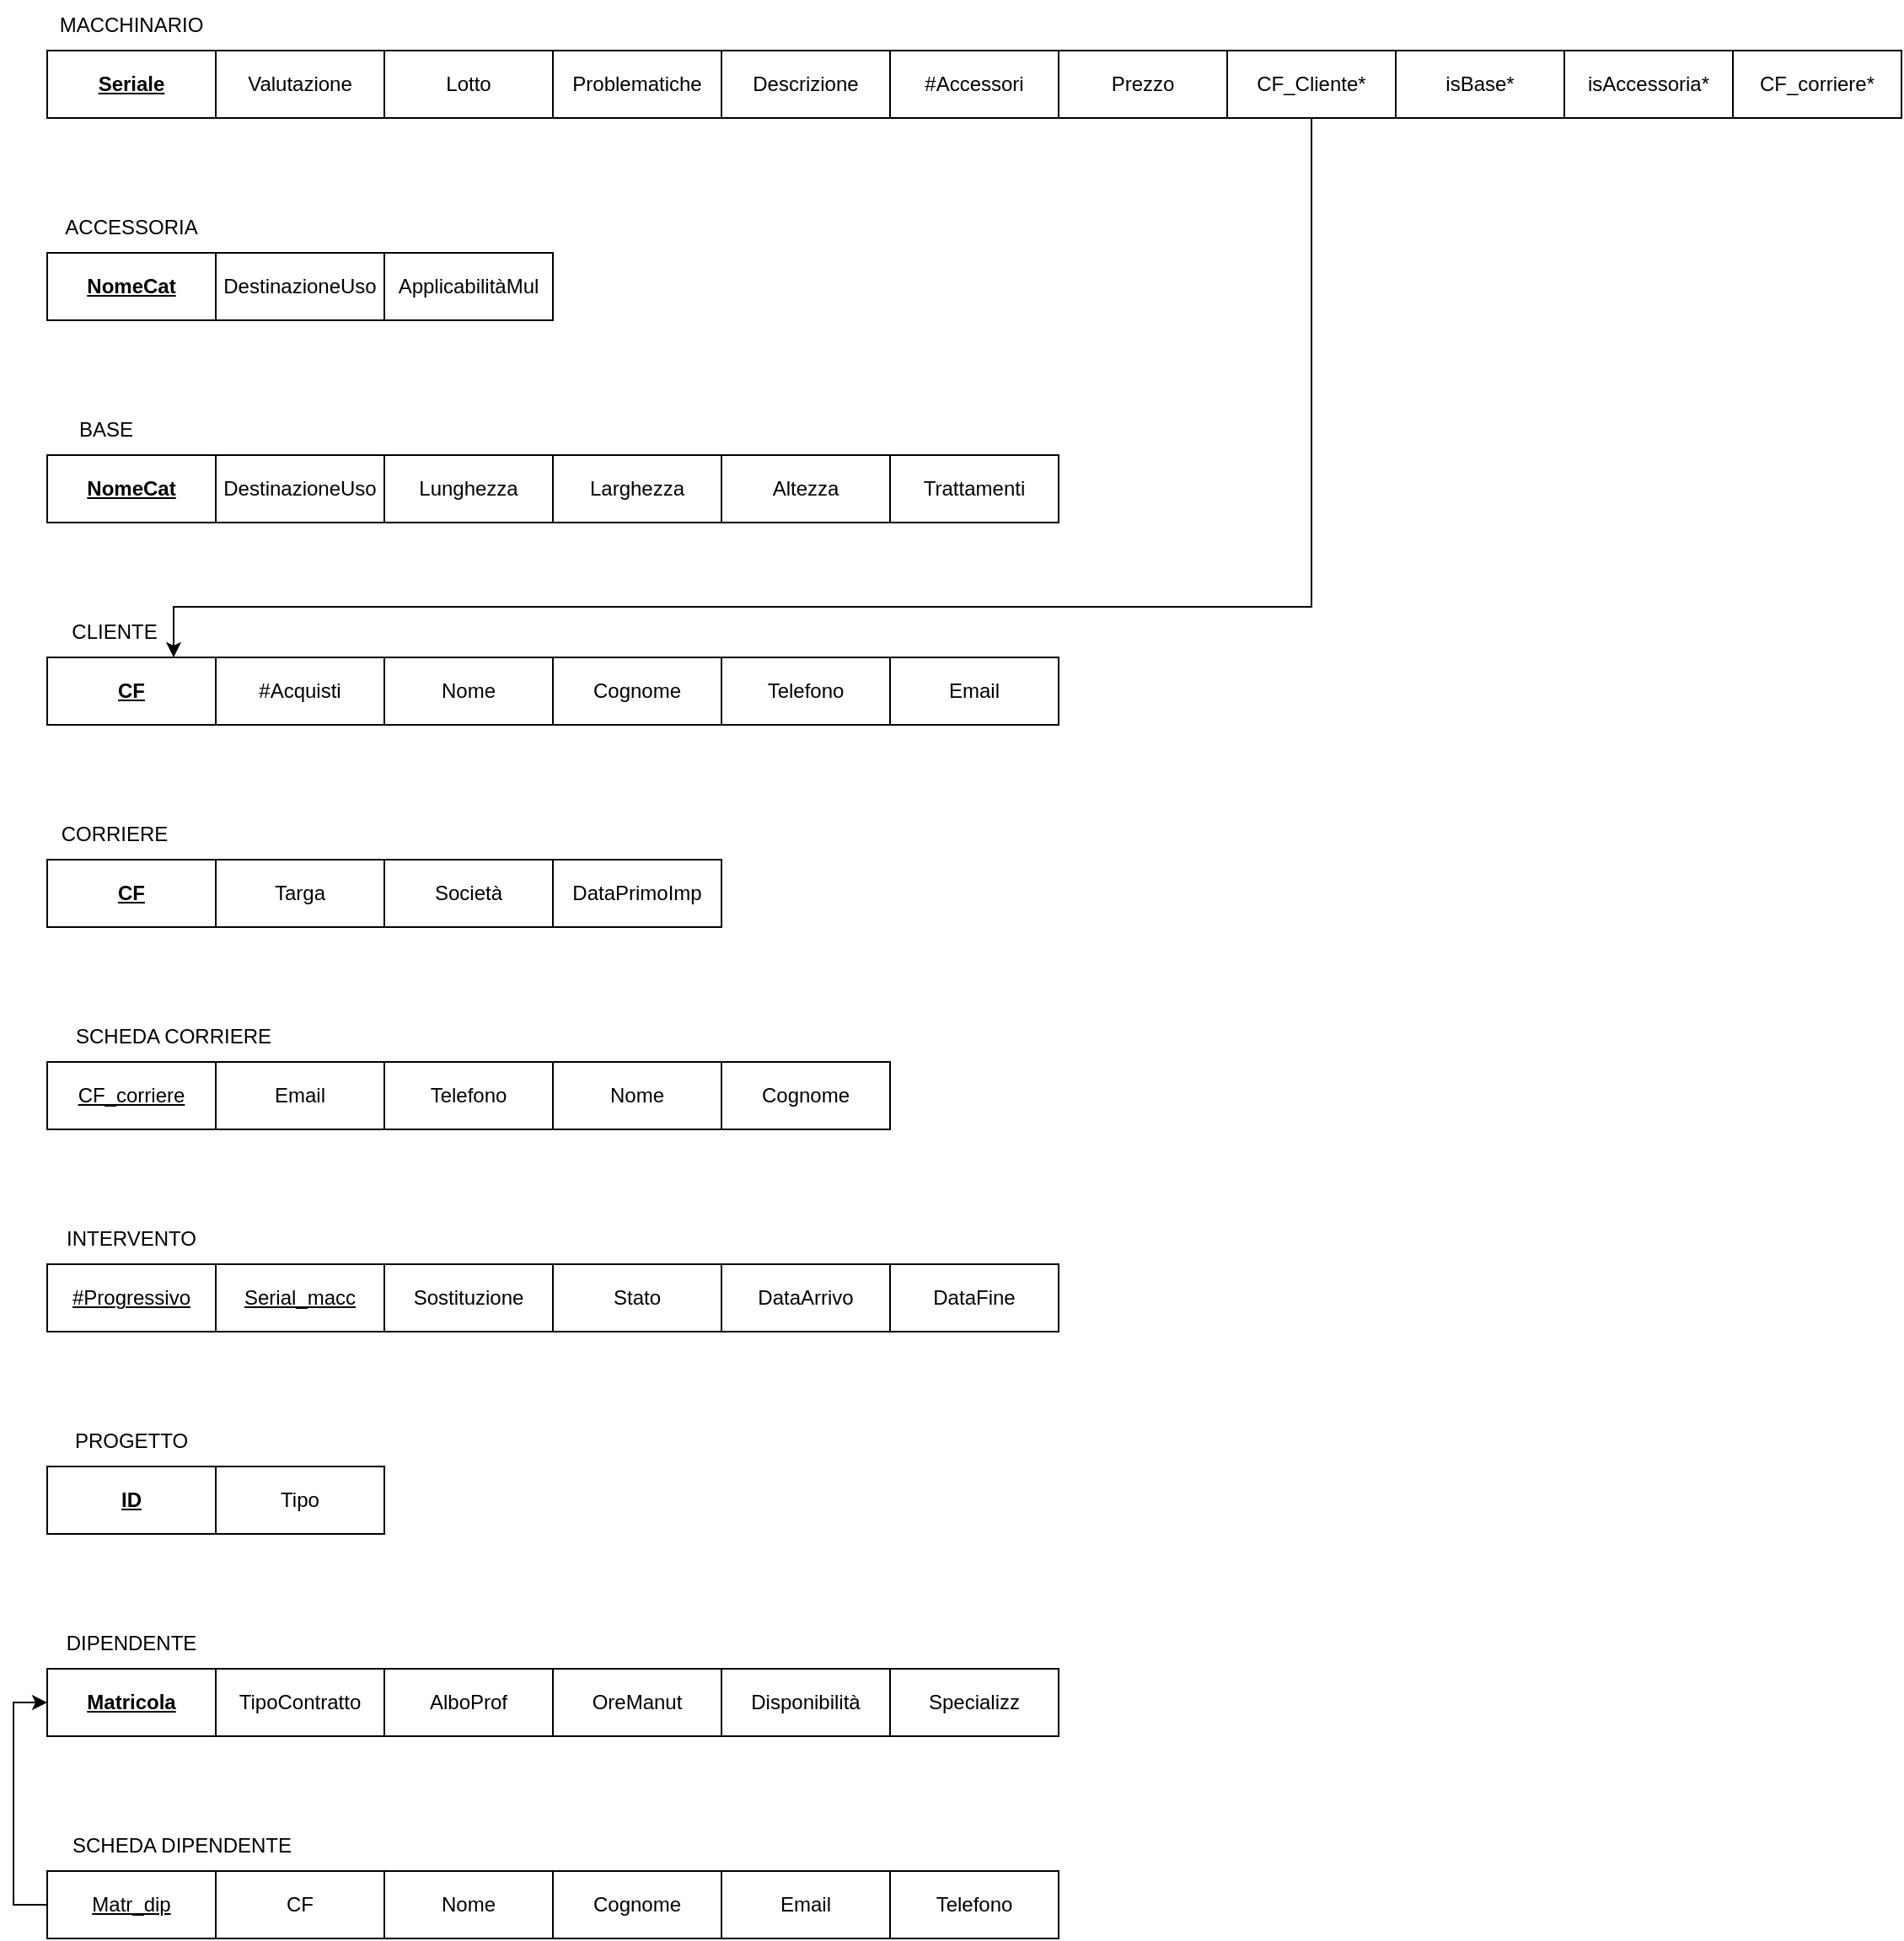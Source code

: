 <mxfile version="15.9.1" type="github">
  <diagram id="WpugDyYvn8EeGp7OIS5a" name="Page-1">
    <mxGraphModel dx="2106" dy="995" grid="1" gridSize="10" guides="1" tooltips="1" connect="1" arrows="1" fold="1" page="1" pageScale="1" pageWidth="827" pageHeight="1169" math="0" shadow="0">
      <root>
        <mxCell id="0" />
        <mxCell id="1" parent="0" />
        <mxCell id="ZD2GbBzJbw6rys_hTAOi-2" value="Valutazione" style="whiteSpace=wrap;html=1;align=center;" vertex="1" parent="1">
          <mxGeometry x="180" y="200" width="100" height="40" as="geometry" />
        </mxCell>
        <mxCell id="ZD2GbBzJbw6rys_hTAOi-3" value="&lt;u&gt;&lt;b&gt;Seriale&lt;/b&gt;&lt;/u&gt;" style="whiteSpace=wrap;html=1;align=center;" vertex="1" parent="1">
          <mxGeometry x="80" y="200" width="100" height="40" as="geometry" />
        </mxCell>
        <mxCell id="ZD2GbBzJbw6rys_hTAOi-4" value="MACCHINARIO" style="text;html=1;strokeColor=none;fillColor=none;align=center;verticalAlign=middle;whiteSpace=wrap;rounded=0;" vertex="1" parent="1">
          <mxGeometry x="100" y="170" width="60" height="30" as="geometry" />
        </mxCell>
        <mxCell id="ZD2GbBzJbw6rys_hTAOi-5" value="Lotto" style="whiteSpace=wrap;html=1;align=center;" vertex="1" parent="1">
          <mxGeometry x="280" y="200" width="100" height="40" as="geometry" />
        </mxCell>
        <mxCell id="ZD2GbBzJbw6rys_hTAOi-6" value="Problematiche&lt;span style=&quot;color: rgba(0 , 0 , 0 , 0) ; font-family: monospace ; font-size: 0px&quot;&gt;%3CmxGraphModel%3E%3Croot%3E%3CmxCell%20id%3D%220%22%2F%3E%3CmxCell%20id%3D%221%22%20parent%3D%220%22%2F%3E%3CmxCell%20id%3D%222%22%20value%3D%22Entity%22%20style%3D%22whiteSpace%3Dwrap%3Bhtml%3D1%3Balign%3Dcenter%3B%22%20vertex%3D%221%22%20parent%3D%221%22%3E%3CmxGeometry%20x%3D%22320%22%20y%3D%22290%22%20width%3D%22100%22%20height%3D%2240%22%20as%3D%22geometry%22%2F%3E%3C%2FmxCell%3E%3C%2Froot%3E%3C%2FmxGraphModel%3E&lt;/span&gt;" style="whiteSpace=wrap;html=1;align=center;" vertex="1" parent="1">
          <mxGeometry x="380" y="200" width="100" height="40" as="geometry" />
        </mxCell>
        <mxCell id="ZD2GbBzJbw6rys_hTAOi-7" value="Descrizione" style="whiteSpace=wrap;html=1;align=center;" vertex="1" parent="1">
          <mxGeometry x="480" y="200" width="100" height="40" as="geometry" />
        </mxCell>
        <mxCell id="ZD2GbBzJbw6rys_hTAOi-8" value="#Accessori" style="whiteSpace=wrap;html=1;align=center;" vertex="1" parent="1">
          <mxGeometry x="580" y="200" width="100" height="40" as="geometry" />
        </mxCell>
        <mxCell id="ZD2GbBzJbw6rys_hTAOi-9" value="Prezzo" style="whiteSpace=wrap;html=1;align=center;" vertex="1" parent="1">
          <mxGeometry x="680" y="200" width="100" height="40" as="geometry" />
        </mxCell>
        <mxCell id="ZD2GbBzJbw6rys_hTAOi-10" value="ApplicabilitàMul" style="whiteSpace=wrap;html=1;align=center;" vertex="1" parent="1">
          <mxGeometry x="280" y="320" width="100" height="40" as="geometry" />
        </mxCell>
        <mxCell id="ZD2GbBzJbw6rys_hTAOi-11" value="DestinazioneUso" style="whiteSpace=wrap;html=1;align=center;" vertex="1" parent="1">
          <mxGeometry x="180" y="320" width="100" height="40" as="geometry" />
        </mxCell>
        <mxCell id="ZD2GbBzJbw6rys_hTAOi-12" value="&lt;b&gt;&lt;u&gt;NomeCat&lt;/u&gt;&lt;/b&gt;" style="whiteSpace=wrap;html=1;align=center;" vertex="1" parent="1">
          <mxGeometry x="80" y="320" width="100" height="40" as="geometry" />
        </mxCell>
        <mxCell id="ZD2GbBzJbw6rys_hTAOi-13" value="ACCESSORIA" style="text;html=1;strokeColor=none;fillColor=none;align=center;verticalAlign=middle;whiteSpace=wrap;rounded=0;" vertex="1" parent="1">
          <mxGeometry x="100" y="290" width="60" height="30" as="geometry" />
        </mxCell>
        <mxCell id="ZD2GbBzJbw6rys_hTAOi-14" value="DestinazioneUso" style="whiteSpace=wrap;html=1;align=center;" vertex="1" parent="1">
          <mxGeometry x="180" y="440" width="100" height="40" as="geometry" />
        </mxCell>
        <mxCell id="ZD2GbBzJbw6rys_hTAOi-15" value="&lt;u&gt;&lt;b&gt;NomeCat&lt;/b&gt;&lt;/u&gt;" style="whiteSpace=wrap;html=1;align=center;" vertex="1" parent="1">
          <mxGeometry x="80" y="440" width="100" height="40" as="geometry" />
        </mxCell>
        <mxCell id="ZD2GbBzJbw6rys_hTAOi-16" value="BASE" style="text;html=1;strokeColor=none;fillColor=none;align=center;verticalAlign=middle;whiteSpace=wrap;rounded=0;" vertex="1" parent="1">
          <mxGeometry x="90" y="410" width="50" height="30" as="geometry" />
        </mxCell>
        <mxCell id="ZD2GbBzJbw6rys_hTAOi-17" value="Lunghezza" style="whiteSpace=wrap;html=1;align=center;" vertex="1" parent="1">
          <mxGeometry x="280" y="440" width="100" height="40" as="geometry" />
        </mxCell>
        <mxCell id="ZD2GbBzJbw6rys_hTAOi-18" value="Larghezza" style="whiteSpace=wrap;html=1;align=center;" vertex="1" parent="1">
          <mxGeometry x="380" y="440" width="100" height="40" as="geometry" />
        </mxCell>
        <mxCell id="ZD2GbBzJbw6rys_hTAOi-19" value="Altezza" style="whiteSpace=wrap;html=1;align=center;" vertex="1" parent="1">
          <mxGeometry x="480" y="440" width="100" height="40" as="geometry" />
        </mxCell>
        <mxCell id="ZD2GbBzJbw6rys_hTAOi-20" value="Trattamenti" style="whiteSpace=wrap;html=1;align=center;" vertex="1" parent="1">
          <mxGeometry x="580" y="440" width="100" height="40" as="geometry" />
        </mxCell>
        <mxCell id="ZD2GbBzJbw6rys_hTAOi-22" value="#Acquisti" style="whiteSpace=wrap;html=1;align=center;" vertex="1" parent="1">
          <mxGeometry x="180" y="560" width="100" height="40" as="geometry" />
        </mxCell>
        <mxCell id="ZD2GbBzJbw6rys_hTAOi-23" value="&lt;u&gt;&lt;b&gt;CF&lt;/b&gt;&lt;/u&gt;" style="whiteSpace=wrap;html=1;align=center;" vertex="1" parent="1">
          <mxGeometry x="80" y="560" width="100" height="40" as="geometry" />
        </mxCell>
        <mxCell id="ZD2GbBzJbw6rys_hTAOi-24" value="CLIENTE" style="text;html=1;strokeColor=none;fillColor=none;align=center;verticalAlign=middle;whiteSpace=wrap;rounded=0;" vertex="1" parent="1">
          <mxGeometry x="90" y="530" width="60" height="30" as="geometry" />
        </mxCell>
        <mxCell id="ZD2GbBzJbw6rys_hTAOi-25" value="Nome" style="whiteSpace=wrap;html=1;align=center;" vertex="1" parent="1">
          <mxGeometry x="280" y="560" width="100" height="40" as="geometry" />
        </mxCell>
        <mxCell id="ZD2GbBzJbw6rys_hTAOi-26" value="Cognome" style="whiteSpace=wrap;html=1;align=center;" vertex="1" parent="1">
          <mxGeometry x="380" y="560" width="100" height="40" as="geometry" />
        </mxCell>
        <mxCell id="ZD2GbBzJbw6rys_hTAOi-29" value="Email" style="whiteSpace=wrap;html=1;align=center;" vertex="1" parent="1">
          <mxGeometry x="580" y="560" width="100" height="40" as="geometry" />
        </mxCell>
        <mxCell id="ZD2GbBzJbw6rys_hTAOi-32" value="Telefono" style="whiteSpace=wrap;html=1;align=center;" vertex="1" parent="1">
          <mxGeometry x="480" y="560" width="100" height="40" as="geometry" />
        </mxCell>
        <mxCell id="ZD2GbBzJbw6rys_hTAOi-36" value="Targa" style="whiteSpace=wrap;html=1;align=center;" vertex="1" parent="1">
          <mxGeometry x="180" y="680" width="100" height="40" as="geometry" />
        </mxCell>
        <mxCell id="ZD2GbBzJbw6rys_hTAOi-37" value="&lt;u&gt;&lt;b&gt;CF&lt;/b&gt;&lt;/u&gt;" style="whiteSpace=wrap;html=1;align=center;" vertex="1" parent="1">
          <mxGeometry x="80" y="680" width="100" height="40" as="geometry" />
        </mxCell>
        <mxCell id="ZD2GbBzJbw6rys_hTAOi-38" value="CORRIERE" style="text;html=1;strokeColor=none;fillColor=none;align=center;verticalAlign=middle;whiteSpace=wrap;rounded=0;" vertex="1" parent="1">
          <mxGeometry x="90" y="650" width="60" height="30" as="geometry" />
        </mxCell>
        <mxCell id="ZD2GbBzJbw6rys_hTAOi-39" value="Nome" style="whiteSpace=wrap;html=1;align=center;" vertex="1" parent="1">
          <mxGeometry x="380" y="800" width="100" height="40" as="geometry" />
        </mxCell>
        <mxCell id="ZD2GbBzJbw6rys_hTAOi-40" value="Cognome" style="whiteSpace=wrap;html=1;align=center;" vertex="1" parent="1">
          <mxGeometry x="480" y="800" width="100" height="40" as="geometry" />
        </mxCell>
        <mxCell id="ZD2GbBzJbw6rys_hTAOi-41" value="Società" style="whiteSpace=wrap;html=1;align=center;" vertex="1" parent="1">
          <mxGeometry x="280" y="680" width="100" height="40" as="geometry" />
        </mxCell>
        <mxCell id="ZD2GbBzJbw6rys_hTAOi-42" value="DataPrimoImp" style="whiteSpace=wrap;html=1;align=center;" vertex="1" parent="1">
          <mxGeometry x="380" y="680" width="100" height="40" as="geometry" />
        </mxCell>
        <mxCell id="ZD2GbBzJbw6rys_hTAOi-44" value="Email" style="whiteSpace=wrap;html=1;align=center;" vertex="1" parent="1">
          <mxGeometry x="180" y="800" width="100" height="40" as="geometry" />
        </mxCell>
        <mxCell id="ZD2GbBzJbw6rys_hTAOi-45" value="&lt;u&gt;CF_corriere&lt;/u&gt;" style="whiteSpace=wrap;html=1;align=center;" vertex="1" parent="1">
          <mxGeometry x="80" y="800" width="100" height="40" as="geometry" />
        </mxCell>
        <mxCell id="ZD2GbBzJbw6rys_hTAOi-46" value="SCHEDA CORRIERE" style="text;html=1;strokeColor=none;fillColor=none;align=center;verticalAlign=middle;whiteSpace=wrap;rounded=0;" vertex="1" parent="1">
          <mxGeometry x="90" y="770" width="130" height="30" as="geometry" />
        </mxCell>
        <mxCell id="ZD2GbBzJbw6rys_hTAOi-47" value="Telefono" style="whiteSpace=wrap;html=1;align=center;" vertex="1" parent="1">
          <mxGeometry x="280" y="800" width="100" height="40" as="geometry" />
        </mxCell>
        <mxCell id="ZD2GbBzJbw6rys_hTAOi-48" value="&lt;u&gt;Serial_macc&lt;/u&gt;" style="whiteSpace=wrap;html=1;align=center;" vertex="1" parent="1">
          <mxGeometry x="180" y="920" width="100" height="40" as="geometry" />
        </mxCell>
        <mxCell id="ZD2GbBzJbw6rys_hTAOi-49" value="&lt;u&gt;#Progressivo&lt;/u&gt;" style="whiteSpace=wrap;html=1;align=center;" vertex="1" parent="1">
          <mxGeometry x="80" y="920" width="100" height="40" as="geometry" />
        </mxCell>
        <mxCell id="ZD2GbBzJbw6rys_hTAOi-50" value="INTERVENTO" style="text;html=1;strokeColor=none;fillColor=none;align=center;verticalAlign=middle;whiteSpace=wrap;rounded=0;" vertex="1" parent="1">
          <mxGeometry x="90" y="890" width="80" height="30" as="geometry" />
        </mxCell>
        <mxCell id="ZD2GbBzJbw6rys_hTAOi-51" value="Sostituzione" style="whiteSpace=wrap;html=1;align=center;" vertex="1" parent="1">
          <mxGeometry x="280" y="920" width="100" height="40" as="geometry" />
        </mxCell>
        <mxCell id="ZD2GbBzJbw6rys_hTAOi-52" value="Stato" style="whiteSpace=wrap;html=1;align=center;" vertex="1" parent="1">
          <mxGeometry x="380" y="920" width="100" height="40" as="geometry" />
        </mxCell>
        <mxCell id="ZD2GbBzJbw6rys_hTAOi-53" value="DataArrivo" style="whiteSpace=wrap;html=1;align=center;" vertex="1" parent="1">
          <mxGeometry x="480" y="920" width="100" height="40" as="geometry" />
        </mxCell>
        <mxCell id="ZD2GbBzJbw6rys_hTAOi-54" value="DataFine" style="whiteSpace=wrap;html=1;align=center;" vertex="1" parent="1">
          <mxGeometry x="580" y="920" width="100" height="40" as="geometry" />
        </mxCell>
        <mxCell id="ZD2GbBzJbw6rys_hTAOi-55" value="Tipo" style="whiteSpace=wrap;html=1;align=center;" vertex="1" parent="1">
          <mxGeometry x="180" y="1040" width="100" height="40" as="geometry" />
        </mxCell>
        <mxCell id="ZD2GbBzJbw6rys_hTAOi-56" value="&lt;u&gt;&lt;b&gt;ID&lt;/b&gt;&lt;/u&gt;" style="whiteSpace=wrap;html=1;align=center;" vertex="1" parent="1">
          <mxGeometry x="80" y="1040" width="100" height="40" as="geometry" />
        </mxCell>
        <mxCell id="ZD2GbBzJbw6rys_hTAOi-57" value="PROGETTO" style="text;html=1;strokeColor=none;fillColor=none;align=center;verticalAlign=middle;whiteSpace=wrap;rounded=0;" vertex="1" parent="1">
          <mxGeometry x="90" y="1010" width="80" height="30" as="geometry" />
        </mxCell>
        <mxCell id="ZD2GbBzJbw6rys_hTAOi-59" value="TipoContratto" style="whiteSpace=wrap;html=1;align=center;" vertex="1" parent="1">
          <mxGeometry x="180" y="1160" width="100" height="40" as="geometry" />
        </mxCell>
        <mxCell id="ZD2GbBzJbw6rys_hTAOi-60" value="&lt;u&gt;&lt;b&gt;Matricola&lt;/b&gt;&lt;/u&gt;" style="whiteSpace=wrap;html=1;align=center;" vertex="1" parent="1">
          <mxGeometry x="80" y="1160" width="100" height="40" as="geometry" />
        </mxCell>
        <mxCell id="ZD2GbBzJbw6rys_hTAOi-61" value="DIPENDENTE" style="text;html=1;strokeColor=none;fillColor=none;align=center;verticalAlign=middle;whiteSpace=wrap;rounded=0;" vertex="1" parent="1">
          <mxGeometry x="90" y="1130" width="80" height="30" as="geometry" />
        </mxCell>
        <mxCell id="ZD2GbBzJbw6rys_hTAOi-62" value="AlboProf" style="whiteSpace=wrap;html=1;align=center;" vertex="1" parent="1">
          <mxGeometry x="280" y="1160" width="100" height="40" as="geometry" />
        </mxCell>
        <mxCell id="ZD2GbBzJbw6rys_hTAOi-63" value="OreManut" style="whiteSpace=wrap;html=1;align=center;" vertex="1" parent="1">
          <mxGeometry x="380" y="1160" width="100" height="40" as="geometry" />
        </mxCell>
        <mxCell id="ZD2GbBzJbw6rys_hTAOi-64" value="Disponibilità" style="whiteSpace=wrap;html=1;align=center;" vertex="1" parent="1">
          <mxGeometry x="480" y="1160" width="100" height="40" as="geometry" />
        </mxCell>
        <mxCell id="ZD2GbBzJbw6rys_hTAOi-65" value="Specializz" style="whiteSpace=wrap;html=1;align=center;" vertex="1" parent="1">
          <mxGeometry x="580" y="1160" width="100" height="40" as="geometry" />
        </mxCell>
        <mxCell id="ZD2GbBzJbw6rys_hTAOi-66" value="CF" style="whiteSpace=wrap;html=1;align=center;" vertex="1" parent="1">
          <mxGeometry x="180" y="1280" width="100" height="40" as="geometry" />
        </mxCell>
        <mxCell id="ZD2GbBzJbw6rys_hTAOi-77" style="edgeStyle=orthogonalEdgeStyle;rounded=0;orthogonalLoop=1;jettySize=auto;html=1;exitX=0;exitY=0.5;exitDx=0;exitDy=0;entryX=0;entryY=0.5;entryDx=0;entryDy=0;" edge="1" parent="1" source="ZD2GbBzJbw6rys_hTAOi-67" target="ZD2GbBzJbw6rys_hTAOi-60">
          <mxGeometry relative="1" as="geometry" />
        </mxCell>
        <mxCell id="ZD2GbBzJbw6rys_hTAOi-67" value="&lt;u&gt;Matr_dip&lt;/u&gt;" style="whiteSpace=wrap;html=1;align=center;" vertex="1" parent="1">
          <mxGeometry x="80" y="1280" width="100" height="40" as="geometry" />
        </mxCell>
        <mxCell id="ZD2GbBzJbw6rys_hTAOi-68" value="SCHEDA DIPENDENTE" style="text;html=1;strokeColor=none;fillColor=none;align=center;verticalAlign=middle;whiteSpace=wrap;rounded=0;" vertex="1" parent="1">
          <mxGeometry x="90" y="1250" width="140" height="30" as="geometry" />
        </mxCell>
        <mxCell id="ZD2GbBzJbw6rys_hTAOi-69" value="Nome" style="whiteSpace=wrap;html=1;align=center;" vertex="1" parent="1">
          <mxGeometry x="280" y="1280" width="100" height="40" as="geometry" />
        </mxCell>
        <mxCell id="ZD2GbBzJbw6rys_hTAOi-70" value="Cognome" style="whiteSpace=wrap;html=1;align=center;" vertex="1" parent="1">
          <mxGeometry x="380" y="1280" width="100" height="40" as="geometry" />
        </mxCell>
        <mxCell id="ZD2GbBzJbw6rys_hTAOi-71" value="Email" style="whiteSpace=wrap;html=1;align=center;" vertex="1" parent="1">
          <mxGeometry x="480" y="1280" width="100" height="40" as="geometry" />
        </mxCell>
        <mxCell id="ZD2GbBzJbw6rys_hTAOi-72" value="Telefono" style="whiteSpace=wrap;html=1;align=center;" vertex="1" parent="1">
          <mxGeometry x="580" y="1280" width="100" height="40" as="geometry" />
        </mxCell>
        <mxCell id="ZD2GbBzJbw6rys_hTAOi-80" style="edgeStyle=orthogonalEdgeStyle;rounded=0;orthogonalLoop=1;jettySize=auto;html=1;exitX=0.5;exitY=1;exitDx=0;exitDy=0;entryX=0.75;entryY=0;entryDx=0;entryDy=0;" edge="1" parent="1" source="ZD2GbBzJbw6rys_hTAOi-78" target="ZD2GbBzJbw6rys_hTAOi-23">
          <mxGeometry relative="1" as="geometry">
            <Array as="points">
              <mxPoint x="830" y="530" />
              <mxPoint x="155" y="530" />
            </Array>
          </mxGeometry>
        </mxCell>
        <mxCell id="ZD2GbBzJbw6rys_hTAOi-78" value="CF_Cliente*" style="whiteSpace=wrap;html=1;align=center;" vertex="1" parent="1">
          <mxGeometry x="780" y="200" width="100" height="40" as="geometry" />
        </mxCell>
        <mxCell id="ZD2GbBzJbw6rys_hTAOi-81" value="isBase*" style="whiteSpace=wrap;html=1;align=center;" vertex="1" parent="1">
          <mxGeometry x="880" y="200" width="100" height="40" as="geometry" />
        </mxCell>
        <mxCell id="ZD2GbBzJbw6rys_hTAOi-82" value="isAccessoria*" style="whiteSpace=wrap;html=1;align=center;" vertex="1" parent="1">
          <mxGeometry x="980" y="200" width="100" height="40" as="geometry" />
        </mxCell>
        <mxCell id="ZD2GbBzJbw6rys_hTAOi-83" value="CF_corriere*" style="whiteSpace=wrap;html=1;align=center;" vertex="1" parent="1">
          <mxGeometry x="1080" y="200" width="100" height="40" as="geometry" />
        </mxCell>
      </root>
    </mxGraphModel>
  </diagram>
</mxfile>

